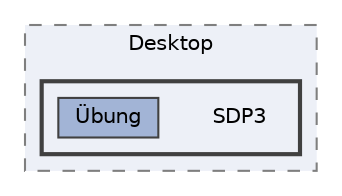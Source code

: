 digraph "C:/Users/vogel/Desktop/SDP3"
{
 // LATEX_PDF_SIZE
  bgcolor="transparent";
  edge [fontname=Helvetica,fontsize=10,labelfontname=Helvetica,labelfontsize=10];
  node [fontname=Helvetica,fontsize=10,shape=box,height=0.2,width=0.4];
  compound=true
  subgraph clusterdir_73662a00082686dcdc38f581e27cb5e7 {
    graph [ bgcolor="#edf0f7", pencolor="grey50", label="Desktop", fontname=Helvetica,fontsize=10 style="filled,dashed", URL="dir_73662a00082686dcdc38f581e27cb5e7.html",tooltip=""]
  subgraph clusterdir_b9cc87c962421726742cee2ced4952ed {
    graph [ bgcolor="#edf0f7", pencolor="grey25", label="", fontname=Helvetica,fontsize=10 style="filled,bold", URL="dir_b9cc87c962421726742cee2ced4952ed.html",tooltip=""]
    dir_b9cc87c962421726742cee2ced4952ed [shape=plaintext, label="SDP3"];
  dir_7b24da6d519f781230c569871c2cfb81 [label="Übung", fillcolor="#a2b4d6", color="grey25", style="filled", URL="dir_7b24da6d519f781230c569871c2cfb81.html",tooltip=""];
  }
  }
}
